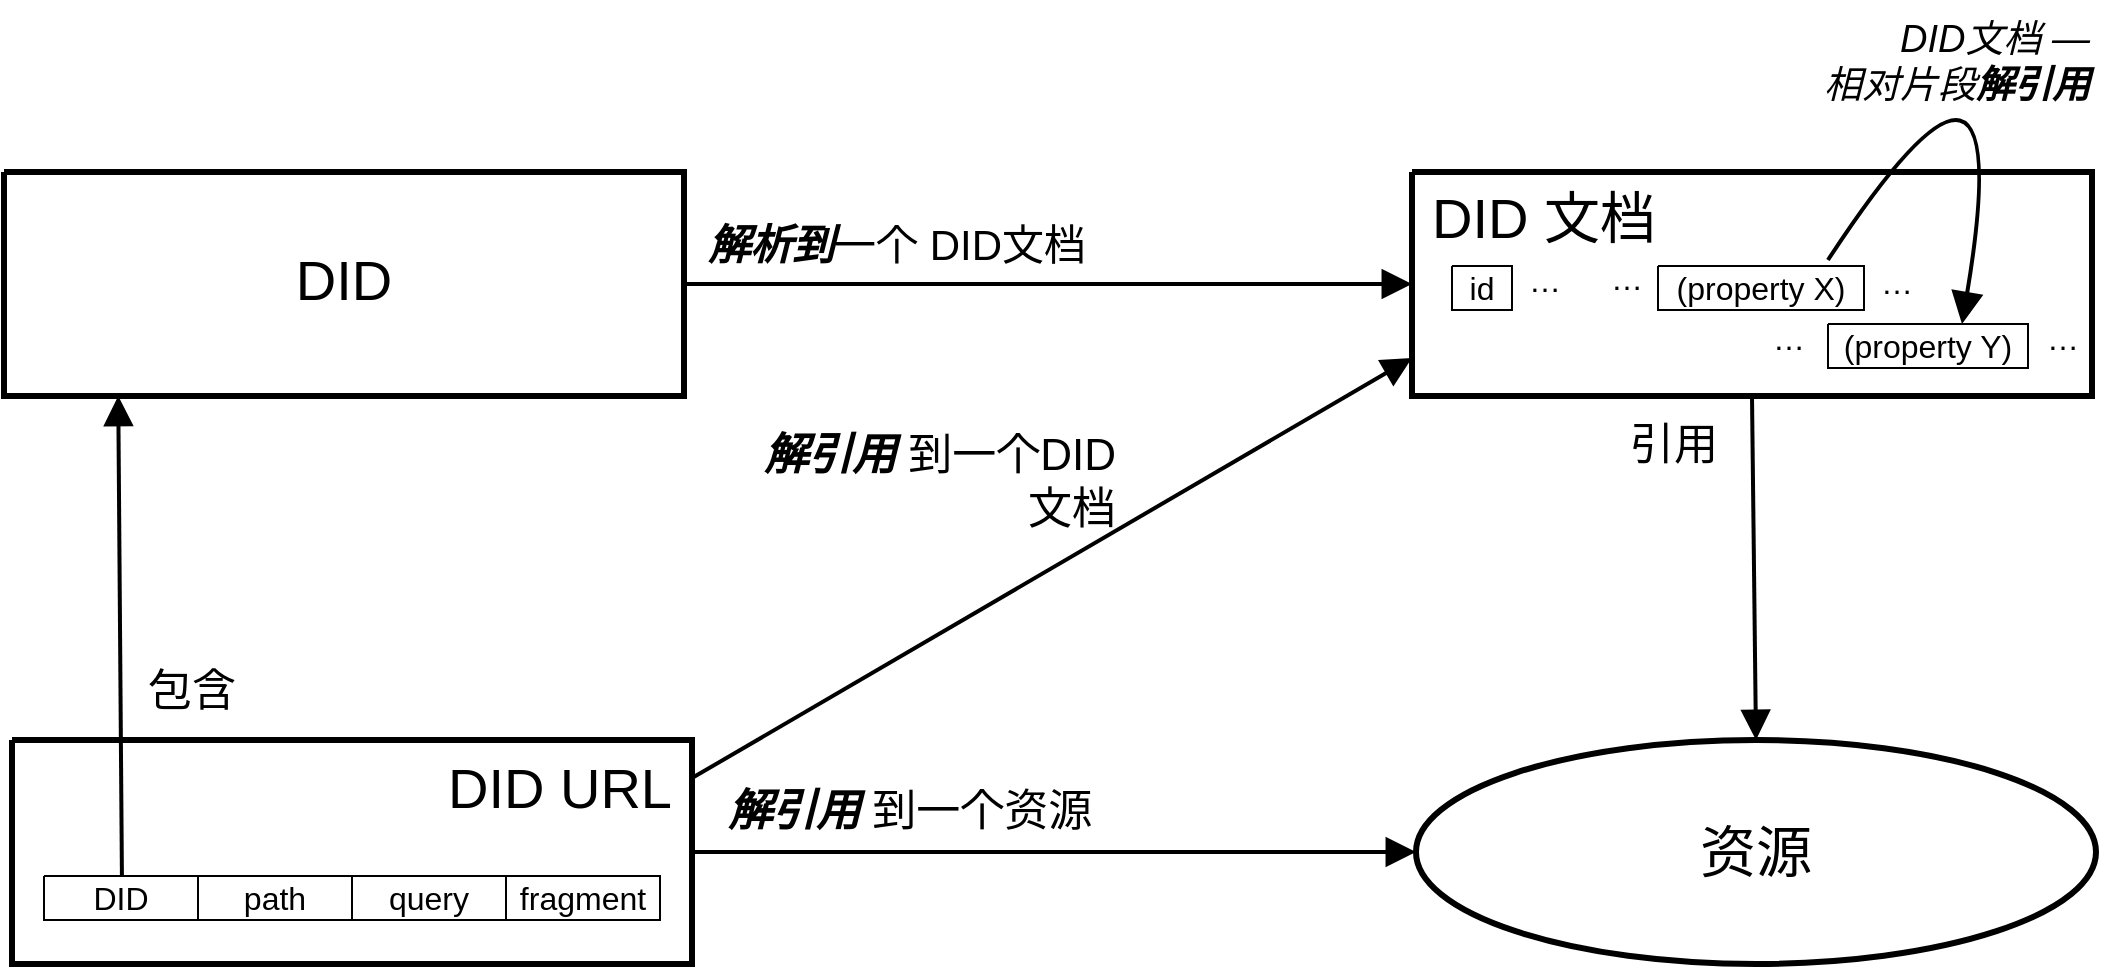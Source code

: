 <mxfile version="28.0.4">
  <diagram name="Canvas 1" id="Canvas_1">
    <mxGraphModel dx="1426" dy="1912" grid="1" gridSize="10" guides="1" tooltips="1" connect="1" arrows="1" fold="1" page="1" pageScale="1" pageWidth="827" pageHeight="1169" math="0" shadow="0">
      <root>
        <mxCell id="0" />
        <mxCell id="1" value="Layer 1" parent="0" />
        <mxCell id="2" style="vsdxID=2;fillColor=none;gradientColor=none;strokeColor=none;spacingTop=-3;spacingBottom=-3;spacingLeft=-3;spacingRight=-3;labelBackgroundColor=none;rounded=0;html=1;whiteSpace=wrap;" parent="1" vertex="1">
          <mxGeometry x="5" y="368" width="340" height="112" as="geometry" />
        </mxCell>
        <mxCell id="3" style="vsdxID=3;fillColor=#ffffff;gradientColor=none;shape=stencil(nZBRDoQgDERP03+WHsHFe5iISyOCQdT19kIaIxq//Jtp3zTpAFaTaUYNUkwx+F6v1EYD+AUpyRkdKCYFqACrzgf9C352LfuxyWRWg1/yhT/nRE5IsZWuZtCSK8CPeI0e/hF+jV7AJM4PO7KWCyr390bSiNtEtQM=);strokeColor=#000000;strokeWidth=3;spacingTop=-3;spacingBottom=-3;spacingLeft=-3;spacingRight=-3;labelBackgroundColor=none;rounded=0;html=1;whiteSpace=wrap;" parent="2" vertex="1">
          <mxGeometry width="340" height="112" as="geometry" />
        </mxCell>
        <mxCell id="4" value="&lt;p style=&quot;margin-left: 0 ; margin-right: 0 ; margin-top: 0px ; margin-bottom: 0px ; text-indent: 0 ; direction: ltr&quot;&gt;&lt;font style=&quot;font-family: &amp;#34;helvetica&amp;#34; ; color: rgb(0 , 0 , 0) ; direction: ltr ; letter-spacing: 0px ; line-height: 120% ; opacity: 1 ; font-size: 28px&quot;&gt;DID URL&lt;/font&gt;&lt;/p&gt;" style="verticalAlign=middle;align=right;vsdxID=4;fillColor=none;gradientColor=none;shape=stencil(nZBRDoQgDERP03+WHsHFe5iISyOCQdT19kIaIxq//Jtp3zTpAFaTaUYNUkwx+F6v1EYD+AUpyRkdKCYFqACrzgf9C352LfuxyWRWg1/yhT/nRE5IsZWuZtCSK8CPeI0e/hF+jV7AJM4PO7KWCyr390bSiNtEtQM=);strokeColor=none;spacingTop=1;spacingBottom=1;spacingLeft=4;spacingRight=4;labelBackgroundColor=none;rounded=0;html=1;whiteSpace=wrap;" parent="2" vertex="1">
          <mxGeometry x="-4" y="2" width="340" height="43" as="geometry" />
        </mxCell>
        <mxCell id="5" value="&lt;p style=&quot;align:center;margin-left:0;margin-right:0;margin-top:0px;margin-bottom:0px;text-indent:0;valign:middle;direction:ltr;&quot;&gt;&lt;font style=&quot;font-size:16px;font-family:Helvetica;color:#000000;direction:ltr;letter-spacing:0px;line-height:120%;opacity:1&quot;&gt;fragment&lt;/font&gt;&lt;/p&gt;" style="verticalAlign=middle;align=center;vsdxID=5;fillColor=#ffffff;gradientColor=none;shape=stencil(nZBRDoQgDERP03+WHsHFe5iISyOCQdT19kIaIxq//Jtp3zTpAFaTaUYNUkwx+F6v1EYD+AUpyRkdKCYFqACrzgf9C352LfuxyWRWg1/yhT/nRE5IsZWuZtCSK8CPeI0e/hF+jV7AJM4PO7KWCyr390bSiNtEtQM=);strokeColor=#000000;spacingTop=-1;spacingBottom=-1;spacingLeft=-2;spacingRight=-2;labelBackgroundColor=none;rounded=0;html=1;whiteSpace=wrap;" parent="2" vertex="1">
          <mxGeometry x="247" y="68" width="77" height="22" as="geometry" />
        </mxCell>
        <mxCell id="6" value="&lt;p style=&quot;align:center;margin-left:0;margin-right:0;margin-top:0px;margin-bottom:0px;text-indent:0;valign:middle;direction:ltr;&quot;&gt;&lt;font style=&quot;font-size:16px;font-family:Helvetica;color:#000000;direction:ltr;letter-spacing:0px;line-height:120%;opacity:1&quot;&gt;query&lt;/font&gt;&lt;/p&gt;" style="verticalAlign=middle;align=center;vsdxID=6;fillColor=#ffffff;gradientColor=none;shape=stencil(nZBRDoQgDERP03+WHsHFe5iISyOCQdT19kIaIxq//Jtp3zTpAFaTaUYNUkwx+F6v1EYD+AUpyRkdKCYFqACrzgf9C352LfuxyWRWg1/yhT/nRE5IsZWuZtCSK8CPeI0e/hF+jV7AJM4PO7KWCyr390bSiNtEtQM=);strokeColor=#000000;spacingTop=-1;spacingBottom=-1;spacingLeft=-2;spacingRight=-2;labelBackgroundColor=none;rounded=0;html=1;whiteSpace=wrap;" parent="2" vertex="1">
          <mxGeometry x="170" y="68" width="77" height="22" as="geometry" />
        </mxCell>
        <mxCell id="7" value="&lt;p style=&quot;align:center;margin-left:0;margin-right:0;margin-top:0px;margin-bottom:0px;text-indent:0;valign:middle;direction:ltr;&quot;&gt;&lt;font style=&quot;font-size:16px;font-family:Helvetica;color:#000000;direction:ltr;letter-spacing:0px;line-height:120%;opacity:1&quot;&gt;path&lt;/font&gt;&lt;/p&gt;" style="verticalAlign=middle;align=center;vsdxID=7;fillColor=#ffffff;gradientColor=none;shape=stencil(nZBRDoQgDERP03+WHsHFe5iISyOCQdT19kIaIxq//Jtp3zTpAFaTaUYNUkwx+F6v1EYD+AUpyRkdKCYFqACrzgf9C352LfuxyWRWg1/yhT/nRE5IsZWuZtCSK8CPeI0e/hF+jV7AJM4PO7KWCyr390bSiNtEtQM=);strokeColor=#000000;spacingTop=-1;spacingBottom=-1;spacingLeft=-2;spacingRight=-2;labelBackgroundColor=none;rounded=0;html=1;whiteSpace=wrap;" parent="2" vertex="1">
          <mxGeometry x="93" y="68" width="77" height="22" as="geometry" />
        </mxCell>
        <mxCell id="8" value="&lt;p style=&quot;align:center;margin-left:0;margin-right:0;margin-top:0px;margin-bottom:0px;text-indent:0;valign:middle;direction:ltr;&quot;&gt;&lt;font style=&quot;font-size:16px;font-family:Helvetica;color:#000000;direction:ltr;letter-spacing:0px;line-height:120%;opacity:1&quot;&gt;DID&lt;/font&gt;&lt;/p&gt;" style="verticalAlign=middle;align=center;vsdxID=8;fillColor=#ffffff;gradientColor=none;shape=stencil(nZBRDoQgDERP03+WHsHFe5iISyOCQdT19kIaIxq//Jtp3zTpAFaTaUYNUkwx+F6v1EYD+AUpyRkdKCYFqACrzgf9C352LfuxyWRWg1/yhT/nRE5IsZWuZtCSK8CPeI0e/hF+jV7AJM4PO7KWCyr390bSiNtEtQM=);strokeColor=#000000;spacingTop=-1;spacingBottom=-1;spacingLeft=-2;spacingRight=-2;labelBackgroundColor=none;rounded=0;html=1;whiteSpace=wrap;" parent="2" vertex="1">
          <mxGeometry x="16" y="68" width="77" height="22" as="geometry" />
        </mxCell>
        <mxCell id="9" value="&lt;p style=&quot;margin: 0px ; text-indent: 0px ; direction: ltr ; font-size: 22px&quot;&gt;&lt;font style=&quot;font-size: 22px; font-family: helvetica; color: rgb(0, 0, 0); direction: ltr; letter-spacing: 0px; line-height: 120%; opacity: 1;&quot;&gt;&lt;i&gt;&lt;b&gt;解引用&lt;/b&gt;&lt;/i&gt;&lt;/font&gt;&lt;font style=&quot;font-size: 22px; font-family: helvetica; color: rgb(0, 0, 0); direction: ltr; letter-spacing: 0px; line-height: 120%; opacity: 1;&quot;&gt;&amp;nbsp;&lt;/font&gt;&lt;span style=&quot;color: light-dark(rgb(0, 0, 0), rgb(237, 237, 237)); font-family: helvetica; letter-spacing: 0px; background-color: transparent;&quot;&gt;到一个DID文档&lt;/span&gt;&lt;/p&gt;" style="verticalAlign=middle;align=right;vsdxID=10;fillColor=none;gradientColor=none;shape=stencil(nZBRDoQgDERP03+WHsHFe5iISyOCQdT19kIaIxq//Jtp3zTpAFaTaUYNUkwx+F6v1EYD+AUpyRkdKCYFqACrzgf9C352LfuxyWRWg1/yhT/nRE5IsZWuZtCSK8CPeI0e/hF+jV7AJM4PO7KWCyr390bSiNtEtQM=);strokeColor=none;spacingTop=1;spacingBottom=1;spacingLeft=1;spacingRight=1;labelBackgroundColor=none;rounded=0;html=1;whiteSpace=wrap;" parent="1" vertex="1">
          <mxGeometry x="360" y="208" width="200" height="62" as="geometry" />
        </mxCell>
        <mxCell id="10" value="&lt;p style=&quot;margin-left: 0 ; margin-right: 0 ; margin-top: 0px ; margin-bottom: 0px ; text-indent: 0 ; direction: ltr&quot;&gt;&lt;font style=&quot;font-family: helvetica; color: rgb(0, 0, 0); direction: ltr; letter-spacing: 0px; line-height: 120%; opacity: 1; font-size: 28px;&quot;&gt;资源&lt;/font&gt;&lt;/p&gt;" style="verticalAlign=middle;align=center;vsdxID=11;fillColor=#ffffff;gradientColor=none;shape=stencil(lZPbDoIwDIafZpcuWwtzXhoP70EEhHiADFR4e4FNYDA07qr7u7/50nYEd0US5BEBVpQqu0SvNCwTgnsCkN6TSKVlExE8ENzFmYrOKnvcQ33Pg/ZlG92yZ1uh0j7pUxStC1itFe5R4XXKURtOD6Ud3DxgHpWS+5v+GL/Jo0f5mhmxgh8mkxc+lbDh7HO4seMccyZ1nGzrQDVVbT6DImxATS0HPmEDTlw4bdZfXKtxrZp/bwG4PODq9TLUZKhOqMUOWNCjCYINaDcbfpiWB+tibeJhg+P0etUfoN/RJphufCPp34KHNw==);strokeColor=#000000;strokeWidth=3;spacingTop=1;spacingBottom=1;spacingLeft=1;spacingRight=1;labelBackgroundColor=none;rounded=0;html=1;whiteSpace=wrap;" parent="1" vertex="1">
          <mxGeometry x="707" y="368" width="340" height="112" as="geometry" />
        </mxCell>
        <mxCell id="11" style="vsdxID=15;fillColor=none;gradientColor=none;strokeColor=none;spacingTop=-3;spacingBottom=-3;spacingLeft=-3;spacingRight=-3;labelBackgroundColor=none;rounded=0;html=1;whiteSpace=wrap;" parent="1" vertex="1">
          <mxGeometry x="1" y="84" width="340" height="112" as="geometry" />
        </mxCell>
        <mxCell id="12" style="vsdxID=16;fillColor=#ffffff;gradientColor=none;shape=stencil(nZBRDoQgDERP03+WHsHFe5iISyOCQdT19kIaIxq//Jtp3zTpAFaTaUYNUkwx+F6v1EYD+AUpyRkdKCYFqACrzgf9C352LfuxyWRWg1/yhT/nRE5IsZWuZtCSK8CPeI0e/hF+jV7AJM4PO7KWCyr390bSiNtEtQM=);strokeColor=#000000;strokeWidth=3;spacingTop=-3;spacingBottom=-3;spacingLeft=-3;spacingRight=-3;labelBackgroundColor=none;rounded=0;html=1;whiteSpace=wrap;" parent="11" vertex="1">
          <mxGeometry width="340" height="112" as="geometry" />
        </mxCell>
        <mxCell id="13" value="&lt;p style=&quot;margin-left: 0 ; margin-right: 0 ; margin-top: 0px ; margin-bottom: 0px ; text-indent: 0 ; direction: ltr&quot;&gt;&lt;font style=&quot;font-family: &amp;#34;helvetica&amp;#34; ; color: rgb(0 , 0 , 0) ; direction: ltr ; letter-spacing: 0px ; line-height: 120% ; opacity: 1 ; font-size: 28px&quot;&gt;DID&lt;/font&gt;&lt;/p&gt;" style="verticalAlign=middle;align=center;vsdxID=17;fillColor=none;gradientColor=none;shape=stencil(nZBRDoQgDERP03+WHsHFe5iISyOCQdT19kIaIxq//Jtp3zTpAFaTaUYNUkwx+F6v1EYD+AUpyRkdKCYFqACrzgf9C352LfuxyWRWg1/yhT/nRE5IsZWuZtCSK8CPeI0e/hF+jV7AJM4PO7KWCyr390bSiNtEtQM=);strokeColor=none;spacingTop=1;spacingBottom=1;spacingLeft=1;spacingRight=1;labelBackgroundColor=none;rounded=0;html=1;whiteSpace=wrap;" parent="11" vertex="1">
          <mxGeometry y="32" width="340" height="43" as="geometry" />
        </mxCell>
        <mxCell id="14" value="&lt;p style=&quot;margin-left: 0 ; margin-right: 0 ; margin-top: 0px ; margin-bottom: 0px ; text-indent: 0 ; direction: ltr&quot;&gt;&lt;font style=&quot;font-size: 19px; font-family: helvetica; color: rgb(0, 0, 0); direction: ltr; letter-spacing: 0px; line-height: 120%; opacity: 1;&quot;&gt;&lt;i&gt;DID文档 —&lt;/i&gt;&lt;/font&gt;&lt;/p&gt;&lt;p style=&quot;margin-left: 0 ; margin-right: 0 ; margin-top: 0px ; margin-bottom: 0px ; text-indent: 0 ; direction: ltr&quot;&gt;&lt;font style=&quot;font-size: 19px; font-family: helvetica; color: rgb(0, 0, 0); direction: ltr; letter-spacing: 0px; line-height: 120%; opacity: 1;&quot;&gt;&lt;i&gt;相对片段&lt;b&gt;解引用&lt;/b&gt;&lt;/i&gt;&lt;/font&gt;&lt;/p&gt;" style="verticalAlign=middle;align=right;vsdxID=18;fillColor=none;gradientColor=none;shape=stencil(nZBRDoQgDERP03+WHsHFe5iISyOCQdT19kIaIxq//Jtp3zTpAFaTaUYNUkwx+F6v1EYD+AUpyRkdKCYFqACrzgf9C352LfuxyWRWg1/yhT/nRE5IsZWuZtCSK8CPeI0e/hF+jV7AJM4PO7KWCyr390bSiNtEtQM=);strokeColor=none;spacingTop=1;spacingBottom=1;spacingLeft=1;spacingRight=1;labelBackgroundColor=none;rounded=0;html=1;whiteSpace=wrap;" parent="1" vertex="1">
          <mxGeometry x="760" y="-2" width="287" height="62" as="geometry" />
        </mxCell>
        <mxCell id="15" style="vsdxID=19;fillColor=#ffffff;gradientColor=none;shape=stencil(nZBRDoQgDERP03+WHsHFe5iISyOCQdT19kIaIxq//Jtp3zTpAFaTaUYNUkwx+F6v1EYD+AUpyRkdKCYFqACrzgf9C352LfuxyWRWg1/yhT/nRE5IsZWuZtCSK8CPeI0e/hF+jV7AJM4PO7KWCyr390bSiNtEtQM=);strokeColor=#000000;strokeWidth=3;spacingTop=-3;spacingBottom=-3;spacingLeft=-3;spacingRight=-3;labelBackgroundColor=none;rounded=0;html=1;whiteSpace=wrap;" parent="1" vertex="1">
          <mxGeometry x="705" y="84" width="340" height="112" as="geometry" />
        </mxCell>
        <mxCell id="16" value="&lt;p style=&quot;margin-left: 0 ; margin-right: 0 ; margin-top: 0px ; margin-bottom: 0px ; text-indent: 0 ; direction: ltr&quot;&gt;&lt;font style=&quot;font-family: helvetica; color: rgb(0, 0, 0); direction: ltr; letter-spacing: 0px; line-height: 120%; opacity: 1; font-size: 28px;&quot;&gt;DID 文档&lt;/font&gt;&lt;/p&gt;" style="verticalAlign=middle;align=left;vsdxID=20;fillColor=none;gradientColor=none;shape=stencil(nZBRDoQgDERP03+WHsHFe5iISyOCQdT19kIaIxq//Jtp3zTpAFaTaUYNUkwx+F6v1EYD+AUpyRkdKCYFqACrzgf9C352LfuxyWRWg1/yhT/nRE5IsZWuZtCSK8CPeI0e/hF+jV7AJM4PO7KWCyr390bSiNtEtQM=);strokeColor=none;spacingTop=-1;spacingBottom=-1;spacingLeft=4;spacingRight=4;labelBackgroundColor=none;rounded=0;html=1;whiteSpace=wrap;" parent="1" vertex="1">
          <mxGeometry x="709" y="89" width="340" height="36" as="geometry" />
        </mxCell>
        <mxCell id="17" value="&lt;p style=&quot;align:center;margin-left:0;margin-right:0;margin-top:0px;margin-bottom:0px;text-indent:0;valign:middle;direction:ltr;&quot;&gt;&lt;font style=&quot;font-size:16px;font-family:Helvetica;color:#000000;direction:ltr;letter-spacing:0px;line-height:120%;opacity:1&quot;&gt;…&lt;/font&gt;&lt;/p&gt;" style="verticalAlign=middle;align=center;vsdxID=21;fillColor=none;gradientColor=none;shape=stencil(nZBRDoQgDERP03+WHsHFe5iISyOCQdT19kIaIxq//Jtp3zTpAFaTaUYNUkwx+F6v1EYD+AUpyRkdKCYFqACrzgf9C352LfuxyWRWg1/yhT/nRE5IsZWuZtCSK8CPeI0e/hF+jV7AJM4PO7KWCyr390bSiNtEtQM=);strokeColor=none;spacingTop=1;spacingBottom=1;spacingLeft=1;spacingRight=1;labelBackgroundColor=none;rounded=0;html=1;whiteSpace=wrap;" parent="1" vertex="1">
          <mxGeometry x="878" y="150" width="31" height="33" as="geometry" />
        </mxCell>
        <mxCell id="18" value="&lt;p style=&quot;align:center;margin-left:0;margin-right:0;margin-top:0px;margin-bottom:0px;text-indent:0;valign:middle;direction:ltr;&quot;&gt;&lt;font style=&quot;font-size:16px;font-family:Helvetica;color:#000000;direction:ltr;letter-spacing:0px;line-height:120%;opacity:1&quot;&gt;…&lt;/font&gt;&lt;/p&gt;" style="verticalAlign=middle;align=center;vsdxID=22;fillColor=none;gradientColor=none;shape=stencil(nZBRDoQgDERP03+WHsHFe5iISyOCQdT19kIaIxq//Jtp3zTpAFaTaUYNUkwx+F6v1EYD+AUpyRkdKCYFqACrzgf9C352LfuxyWRWg1/yhT/nRE5IsZWuZtCSK8CPeI0e/hF+jV7AJM4PO7KWCyr390bSiNtEtQM=);strokeColor=none;spacingTop=1;spacingBottom=1;spacingLeft=1;spacingRight=1;labelBackgroundColor=none;rounded=0;html=1;whiteSpace=wrap;" parent="1" vertex="1">
          <mxGeometry x="1015" y="150" width="31" height="33" as="geometry" />
        </mxCell>
        <mxCell id="19" value="&lt;p style=&quot;align:center;margin-left:0;margin-right:0;margin-top:0px;margin-bottom:0px;text-indent:0;valign:middle;direction:ltr;&quot;&gt;&lt;font style=&quot;font-size:16px;font-family:Helvetica;color:#000000;direction:ltr;letter-spacing:0px;line-height:120%;opacity:1&quot;&gt;(property Y)&lt;/font&gt;&lt;/p&gt;" style="verticalAlign=middle;align=center;vsdxID=23;fillColor=#ffffff;gradientColor=none;shape=stencil(nZBRDoQgDERP03+WHsHFe5iISyOCQdT19kIaIxq//Jtp3zTpAFaTaUYNUkwx+F6v1EYD+AUpyRkdKCYFqACrzgf9C352LfuxyWRWg1/yhT/nRE5IsZWuZtCSK8CPeI0e/hF+jV7AJM4PO7KWCyr390bSiNtEtQM=);strokeColor=#000000;spacingTop=5;spacingBottom=5;labelBackgroundColor=none;rounded=0;html=1;whiteSpace=wrap;" parent="1" vertex="1">
          <mxGeometry x="913" y="160" width="100" height="22" as="geometry" />
        </mxCell>
        <mxCell id="20" value="&lt;p style=&quot;align:center;margin-left:0;margin-right:0;margin-top:0px;margin-bottom:0px;text-indent:0;valign:middle;direction:ltr;&quot;&gt;&lt;font style=&quot;font-size:16px;font-family:Helvetica;color:#000000;direction:ltr;letter-spacing:0px;line-height:120%;opacity:1&quot;&gt;id&lt;/font&gt;&lt;/p&gt;" style="verticalAlign=middle;align=center;vsdxID=24;fillColor=#ffffff;gradientColor=none;shape=stencil(nZBRDoQgDERP03+WHsHFe5iISyOCQdT19kIaIxq//Jtp3zTpAFaTaUYNUkwx+F6v1EYD+AUpyRkdKCYFqACrzgf9C352LfuxyWRWg1/yhT/nRE5IsZWuZtCSK8CPeI0e/hF+jV7AJM4PO7KWCyr390bSiNtEtQM=);strokeColor=#000000;spacingTop=5;spacingBottom=5;labelBackgroundColor=none;rounded=0;html=1;whiteSpace=wrap;" parent="1" vertex="1">
          <mxGeometry x="725" y="131" width="30" height="22" as="geometry" />
        </mxCell>
        <mxCell id="21" value="&lt;p style=&quot;align:center;margin-left:0;margin-right:0;margin-top:0px;margin-bottom:0px;text-indent:0;valign:middle;direction:ltr;&quot;&gt;&lt;font style=&quot;font-size:16px;font-family:Helvetica;color:#000000;direction:ltr;letter-spacing:0px;line-height:120%;opacity:1&quot;&gt;…&lt;/font&gt;&lt;/p&gt;" style="verticalAlign=middle;align=center;vsdxID=25;fillColor=none;gradientColor=none;shape=stencil(nZBRDoQgDERP03+WHsHFe5iISyOCQdT19kIaIxq//Jtp3zTpAFaTaUYNUkwx+F6v1EYD+AUpyRkdKCYFqACrzgf9C352LfuxyWRWg1/yhT/nRE5IsZWuZtCSK8CPeI0e/hF+jV7AJM4PO7KWCyr390bSiNtEtQM=);strokeColor=none;spacingTop=1;spacingBottom=1;spacingLeft=1;spacingRight=1;labelBackgroundColor=none;rounded=0;html=1;whiteSpace=wrap;" parent="1" vertex="1">
          <mxGeometry x="932" y="122" width="31" height="33" as="geometry" />
        </mxCell>
        <mxCell id="22" value="&lt;p style=&quot;align:center;margin-left:0;margin-right:0;margin-top:0px;margin-bottom:0px;text-indent:0;valign:middle;direction:ltr;&quot;&gt;&lt;font style=&quot;font-size:16px;font-family:Helvetica;color:#000000;direction:ltr;letter-spacing:0px;line-height:120%;opacity:1&quot;&gt;(property X)&lt;/font&gt;&lt;/p&gt;" style="verticalAlign=middle;align=center;vsdxID=26;fillColor=#ffffff;gradientColor=none;shape=stencil(nZBRDoQgDERP03+WHsHFe5iISyOCQdT19kIaIxq//Jtp3zTpAFaTaUYNUkwx+F6v1EYD+AUpyRkdKCYFqACrzgf9C352LfuxyWRWg1/yhT/nRE5IsZWuZtCSK8CPeI0e/hF+jV7AJM4PO7KWCyr390bSiNtEtQM=);strokeColor=#000000;spacingTop=5;spacingBottom=5;labelBackgroundColor=none;rounded=0;html=1;whiteSpace=wrap;" parent="1" vertex="1">
          <mxGeometry x="828" y="131" width="103" height="22" as="geometry" />
        </mxCell>
        <mxCell id="23" value="&lt;p style=&quot;align:center;margin-left:0;margin-right:0;margin-top:0px;margin-bottom:0px;text-indent:0;valign:middle;direction:ltr;&quot;&gt;&lt;font style=&quot;font-size:16px;font-family:Helvetica;color:#000000;direction:ltr;letter-spacing:0px;line-height:120%;opacity:1&quot;&gt;…&lt;/font&gt;&lt;/p&gt;" style="verticalAlign=middle;align=center;vsdxID=27;fillColor=none;gradientColor=none;shape=stencil(nZBRDoQgDERP03+WHsHFe5iISyOCQdT19kIaIxq//Jtp3zTpAFaTaUYNUkwx+F6v1EYD+AUpyRkdKCYFqACrzgf9C352LfuxyWRWg1/yhT/nRE5IsZWuZtCSK8CPeI0e/hF+jV7AJM4PO7KWCyr390bSiNtEtQM=);strokeColor=none;spacingTop=1;spacingBottom=1;spacingLeft=1;spacingRight=1;labelBackgroundColor=none;rounded=0;html=1;whiteSpace=wrap;" parent="1" vertex="1">
          <mxGeometry x="756" y="121" width="31" height="33" as="geometry" />
        </mxCell>
        <mxCell id="24" value="&lt;p style=&quot;align:center;margin-left:0;margin-right:0;margin-top:0px;margin-bottom:0px;text-indent:0;valign:middle;direction:ltr;&quot;&gt;&lt;font style=&quot;font-size:16px;font-family:Helvetica;color:#000000;direction:ltr;letter-spacing:0px;line-height:120%;opacity:1&quot;&gt;…&lt;/font&gt;&lt;/p&gt;" style="verticalAlign=middle;align=center;vsdxID=29;fillColor=none;gradientColor=none;shape=stencil(nZBRDoQgDERP03+WHsHFe5iISyOCQdT19kIaIxq//Jtp3zTpAFaTaUYNUkwx+F6v1EYD+AUpyRkdKCYFqACrzgf9C352LfuxyWRWg1/yhT/nRE5IsZWuZtCSK8CPeI0e/hF+jV7AJM4PO7KWCyr390bSiNtEtQM=);strokeColor=none;spacingTop=1;spacingBottom=1;spacingLeft=1;spacingRight=1;labelBackgroundColor=none;rounded=0;html=1;whiteSpace=wrap;" parent="1" vertex="1">
          <mxGeometry x="797" y="120" width="31" height="33" as="geometry" />
        </mxCell>
        <mxCell id="25" style="vsdxID=14;edgeStyle=none;startArrow=block;endArrow=none;startSize=10;endSize=10;strokeColor=#000000;spacingTop=-3;spacingBottom=-3;spacingLeft=-3;spacingRight=-3;verticalAlign=middle;html=1;labelBackgroundColor=none;rounded=0;exitX=0;exitY=0.83;exitDx=0;exitDy=0;exitPerimeter=0;entryX=1;entryY=0.17;entryDx=0;entryDy=0;entryPerimeter=0;strokeWidth=2;" parent="1" source="15" target="3" edge="1">
          <mxGeometry relative="1" as="geometry">
            <mxPoint x="359" as="offset" />
            <Array as="points" />
          </mxGeometry>
        </mxCell>
        <mxCell id="26" value="&lt;p style=&quot;margin: 0px ; text-indent: 0px ; direction: ltr ; font-size: 21px&quot;&gt;&lt;font style=&quot;font-size: 21px; font-family: helvetica; color: rgb(0, 0, 0); direction: ltr; letter-spacing: 0px; line-height: 120%; opacity: 1;&quot;&gt;&lt;b style=&quot;font-style: italic;&quot;&gt;解析到&lt;/b&gt;一个 DID文档&lt;/font&gt;&lt;/p&gt;" style="vsdxID=1;edgeStyle=none;startArrow=block;endArrow=none;startSize=10;endSize=10;strokeColor=#000000;spacingTop=1;spacingBottom=1;spacingLeft=1;spacingRight=1;verticalAlign=middle;html=1;labelBackgroundColor=none;rounded=0;align=left;exitX=0;exitY=0.5;exitDx=0;exitDy=0;exitPerimeter=0;entryX=1;entryY=0.5;entryDx=0;entryDy=0;entryPerimeter=0;strokeWidth=2;" parent="1" source="15" target="12" edge="1">
          <mxGeometry x="0.951" y="-20" relative="1" as="geometry">
            <mxPoint as="offset" />
            <Array as="points" />
          </mxGeometry>
        </mxCell>
        <mxCell id="27" value="&lt;p style=&quot;margin-left: 0 ; margin-right: 0 ; margin-top: 0px ; margin-bottom: 0px ; text-indent: 0 ; direction: ltr&quot;&gt;&lt;font face=&quot;helvetica&quot;&gt;&lt;span style=&quot;font-size: 22px;&quot;&gt;包含&lt;/span&gt;&lt;/font&gt;&lt;/p&gt;" style="vsdxID=9;edgeStyle=none;startArrow=block;endArrow=none;startSize=10;endSize=10;strokeColor=#000000;spacingTop=1;spacingBottom=1;spacingLeft=1;spacingRight=1;verticalAlign=bottom;html=1;labelBackgroundColor=none;rounded=0;align=left;exitX=0.168;exitY=1;exitDx=0;exitDy=0;exitPerimeter=0;entryX=0.506;entryY=0;entryDx=0;entryDy=0;entryPerimeter=0;strokeWidth=2;" parent="1" source="12" target="8" edge="1">
          <mxGeometry x="0.367" y="11" relative="1" as="geometry">
            <mxPoint as="offset" />
            <Array as="points" />
          </mxGeometry>
        </mxCell>
        <mxCell id="28" value="&lt;p style=&quot;margin-left: 0 ; margin-right: 0 ; margin-top: 0px ; margin-bottom: 0px ; text-indent: 0 ; direction: ltr&quot;&gt;&lt;font face=&quot;helvetica&quot;&gt;&lt;span style=&quot;font-size: 22px;&quot;&gt;引用&lt;/span&gt;&lt;/font&gt;&lt;/p&gt;" style="vsdxID=12;edgeStyle=none;startArrow=block;endArrow=none;startSize=10;endSize=10;strokeColor=#000000;spacingTop=1;spacingBottom=1;spacingLeft=1;spacingRight=1;verticalAlign=top;html=1;labelBackgroundColor=none;rounded=0;align=right;exitX=0.5;exitY=0;exitDx=0;exitDy=0;exitPerimeter=0;entryX=0.5;entryY=1;entryDx=0;entryDy=0;entryPerimeter=0;strokeWidth=2;" parent="1" source="10" target="15" edge="1">
          <mxGeometry x="0.956" y="15" relative="1" as="geometry">
            <mxPoint as="offset" />
            <Array as="points" />
          </mxGeometry>
        </mxCell>
        <mxCell id="29" value="&lt;p style=&quot;margin: 0px ; text-indent: 0px ; direction: ltr ; font-size: 22px&quot;&gt;&lt;font style=&quot;font-size: 22px; font-family: helvetica; color: rgb(0, 0, 0); direction: ltr; letter-spacing: 0px; line-height: 120%; opacity: 1;&quot;&gt;&lt;i&gt;&lt;b&gt;解引用 &lt;/b&gt;&lt;/i&gt;&lt;/font&gt;&lt;font style=&quot;font-size: 22px; font-family: helvetica; color: rgb(0, 0, 0); direction: ltr; letter-spacing: 0px; line-height: 120%; opacity: 1;&quot;&gt;到一个资源&lt;/font&gt;&lt;/p&gt;" style="vsdxID=13;edgeStyle=none;startArrow=block;endArrow=none;startSize=10;endSize=10;strokeColor=#000000;spacingTop=1;spacingBottom=1;spacingLeft=1;spacingRight=1;verticalAlign=bottom;html=1;labelBackgroundColor=none;rounded=0;align=left;exitX=0;exitY=0.5;exitDx=0;exitDy=0;exitPerimeter=0;entryX=1;entryY=0.5;entryDx=0;entryDy=0;entryPerimeter=0;strokeWidth=2;" parent="1" source="10" target="3" edge="1">
          <mxGeometry x="0.917" y="-4" relative="1" as="geometry">
            <mxPoint as="offset" />
            <Array as="points" />
          </mxGeometry>
        </mxCell>
        <mxCell id="30" style="vsdxID=28;edgeStyle=none;startArrow=block;endArrow=none;startSize=11;endSize=5;strokeColor=#000000;spacingTop=-3;spacingBottom=-3;spacingLeft=-3;spacingRight=-3;verticalAlign=middle;html=1;labelBackgroundColor=none;exitX=0.67;exitY=0;exitDx=0;exitDy=0;exitPerimeter=0;curved=1;strokeWidth=2;entryX=0.825;entryY=-0.136;entryDx=0;entryDy=0;entryPerimeter=0;" parent="1" source="19" target="22" edge="1">
          <mxGeometry relative="1" as="geometry">
            <Array as="points">
              <mxPoint x="1010" y="-20" />
            </Array>
          </mxGeometry>
        </mxCell>
      </root>
    </mxGraphModel>
  </diagram>
</mxfile>
